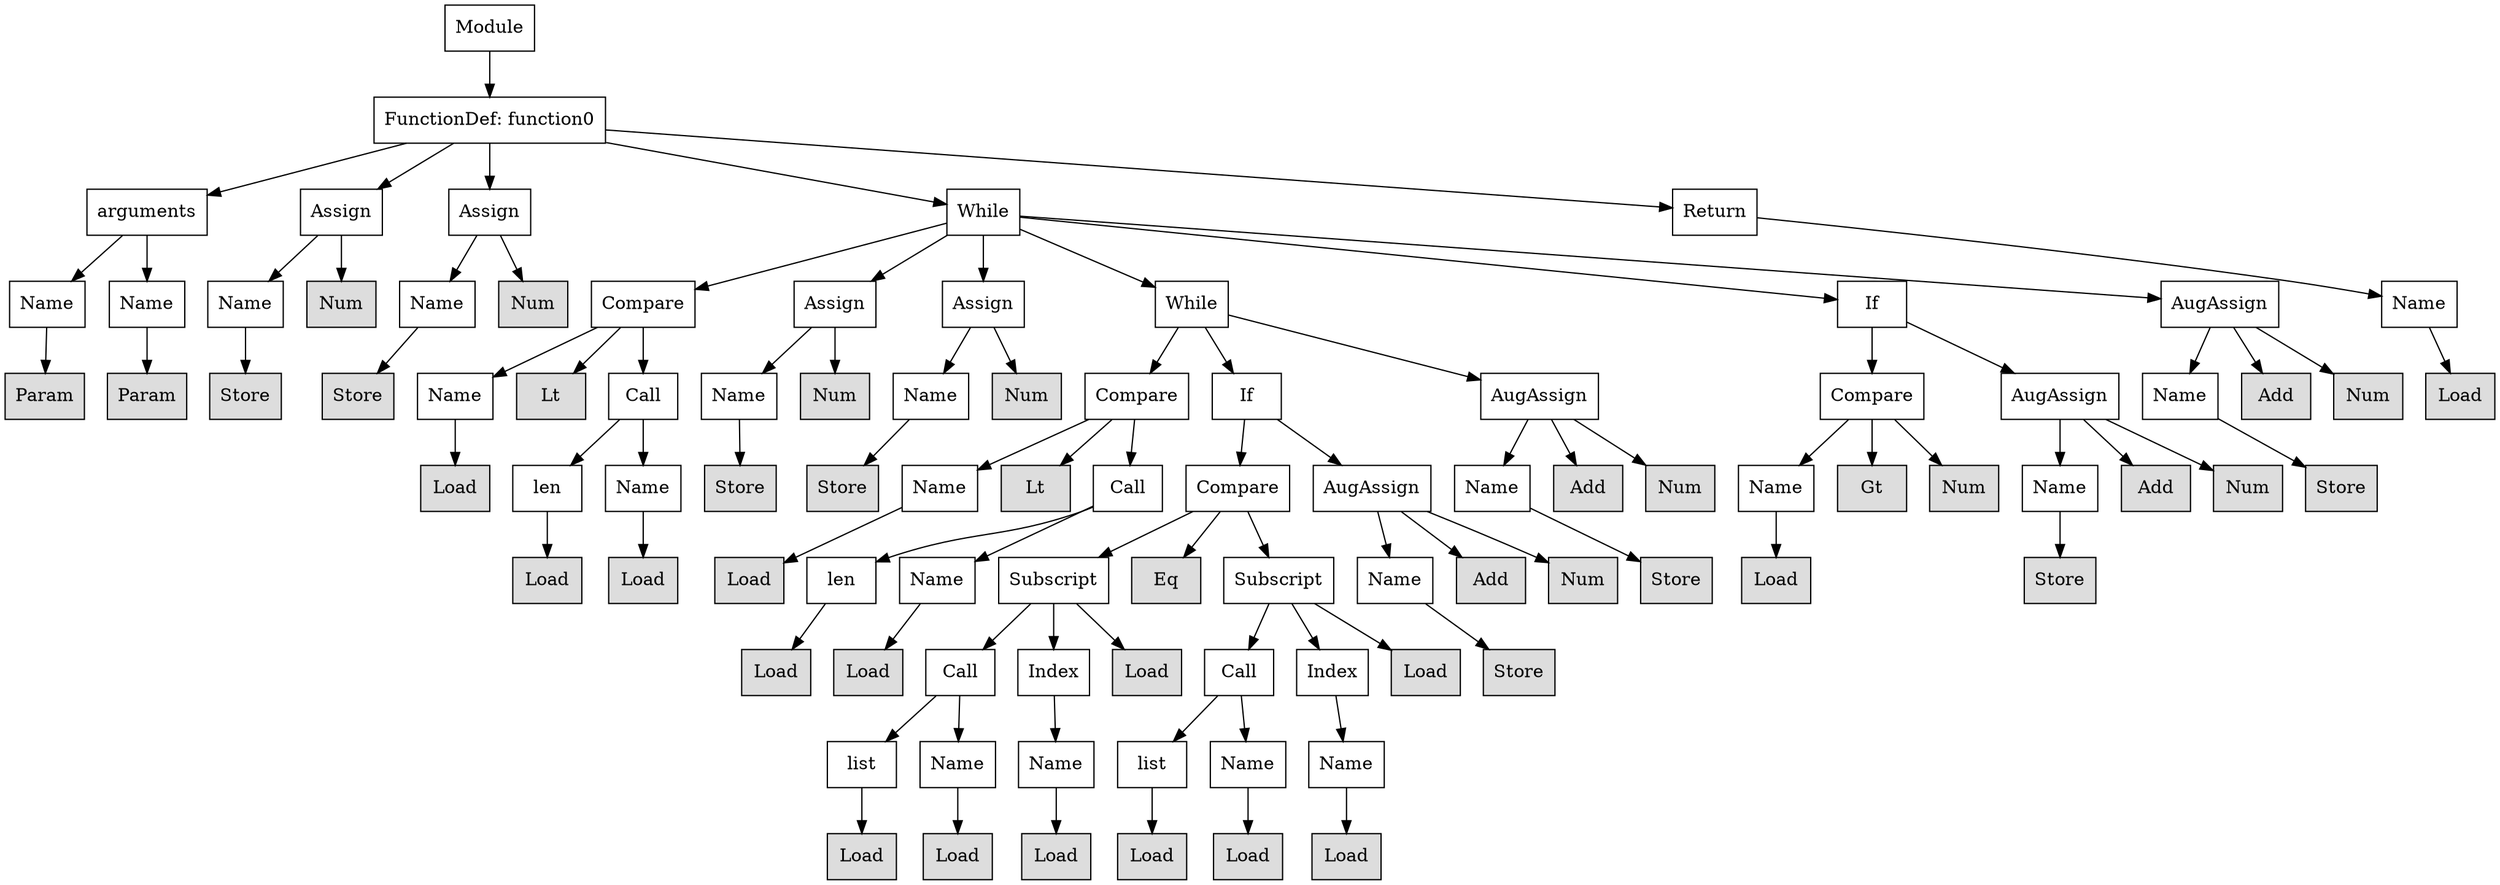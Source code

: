 digraph G {
n0 [shape=rect, label="Module"];
n1 [shape=rect, label="FunctionDef: function0"];
n2 [shape=rect, label="arguments"];
n3 [shape=rect, label="Assign"];
n4 [shape=rect, label="Assign"];
n5 [shape=rect, label="While"];
n6 [shape=rect, label="Return"];
n7 [shape=rect, label="Name"];
n8 [shape=rect, label="Name"];
n9 [shape=rect, label="Name"];
n10 [shape=rect, label="Num" style="filled" fillcolor="#dddddd"];
n11 [shape=rect, label="Name"];
n12 [shape=rect, label="Num" style="filled" fillcolor="#dddddd"];
n13 [shape=rect, label="Compare"];
n14 [shape=rect, label="Assign"];
n15 [shape=rect, label="Assign"];
n16 [shape=rect, label="While"];
n17 [shape=rect, label="If"];
n18 [shape=rect, label="AugAssign"];
n19 [shape=rect, label="Name"];
n20 [shape=rect, label="Param" style="filled" fillcolor="#dddddd"];
n21 [shape=rect, label="Param" style="filled" fillcolor="#dddddd"];
n22 [shape=rect, label="Store" style="filled" fillcolor="#dddddd"];
n23 [shape=rect, label="Store" style="filled" fillcolor="#dddddd"];
n24 [shape=rect, label="Name"];
n25 [shape=rect, label="Lt" style="filled" fillcolor="#dddddd"];
n26 [shape=rect, label="Call"];
n27 [shape=rect, label="Name"];
n28 [shape=rect, label="Num" style="filled" fillcolor="#dddddd"];
n29 [shape=rect, label="Name"];
n30 [shape=rect, label="Num" style="filled" fillcolor="#dddddd"];
n31 [shape=rect, label="Compare"];
n32 [shape=rect, label="If"];
n33 [shape=rect, label="AugAssign"];
n34 [shape=rect, label="Compare"];
n35 [shape=rect, label="AugAssign"];
n36 [shape=rect, label="Name"];
n37 [shape=rect, label="Add" style="filled" fillcolor="#dddddd"];
n38 [shape=rect, label="Num" style="filled" fillcolor="#dddddd"];
n39 [shape=rect, label="Load" style="filled" fillcolor="#dddddd"];
n40 [shape=rect, label="Load" style="filled" fillcolor="#dddddd"];
n41 [shape=rect, label="len"];
n42 [shape=rect, label="Name"];
n43 [shape=rect, label="Store" style="filled" fillcolor="#dddddd"];
n44 [shape=rect, label="Store" style="filled" fillcolor="#dddddd"];
n45 [shape=rect, label="Name"];
n46 [shape=rect, label="Lt" style="filled" fillcolor="#dddddd"];
n47 [shape=rect, label="Call"];
n48 [shape=rect, label="Compare"];
n49 [shape=rect, label="AugAssign"];
n50 [shape=rect, label="Name"];
n51 [shape=rect, label="Add" style="filled" fillcolor="#dddddd"];
n52 [shape=rect, label="Num" style="filled" fillcolor="#dddddd"];
n53 [shape=rect, label="Name"];
n54 [shape=rect, label="Gt" style="filled" fillcolor="#dddddd"];
n55 [shape=rect, label="Num" style="filled" fillcolor="#dddddd"];
n56 [shape=rect, label="Name"];
n57 [shape=rect, label="Add" style="filled" fillcolor="#dddddd"];
n58 [shape=rect, label="Num" style="filled" fillcolor="#dddddd"];
n59 [shape=rect, label="Store" style="filled" fillcolor="#dddddd"];
n60 [shape=rect, label="Load" style="filled" fillcolor="#dddddd"];
n61 [shape=rect, label="Load" style="filled" fillcolor="#dddddd"];
n62 [shape=rect, label="Load" style="filled" fillcolor="#dddddd"];
n63 [shape=rect, label="len"];
n64 [shape=rect, label="Name"];
n65 [shape=rect, label="Subscript"];
n66 [shape=rect, label="Eq" style="filled" fillcolor="#dddddd"];
n67 [shape=rect, label="Subscript"];
n68 [shape=rect, label="Name"];
n69 [shape=rect, label="Add" style="filled" fillcolor="#dddddd"];
n70 [shape=rect, label="Num" style="filled" fillcolor="#dddddd"];
n71 [shape=rect, label="Store" style="filled" fillcolor="#dddddd"];
n72 [shape=rect, label="Load" style="filled" fillcolor="#dddddd"];
n73 [shape=rect, label="Store" style="filled" fillcolor="#dddddd"];
n74 [shape=rect, label="Load" style="filled" fillcolor="#dddddd"];
n75 [shape=rect, label="Load" style="filled" fillcolor="#dddddd"];
n76 [shape=rect, label="Call"];
n77 [shape=rect, label="Index"];
n78 [shape=rect, label="Load" style="filled" fillcolor="#dddddd"];
n79 [shape=rect, label="Call"];
n80 [shape=rect, label="Index"];
n81 [shape=rect, label="Load" style="filled" fillcolor="#dddddd"];
n82 [shape=rect, label="Store" style="filled" fillcolor="#dddddd"];
n83 [shape=rect, label="list"];
n84 [shape=rect, label="Name"];
n85 [shape=rect, label="Name"];
n86 [shape=rect, label="list"];
n87 [shape=rect, label="Name"];
n88 [shape=rect, label="Name"];
n89 [shape=rect, label="Load" style="filled" fillcolor="#dddddd"];
n90 [shape=rect, label="Load" style="filled" fillcolor="#dddddd"];
n91 [shape=rect, label="Load" style="filled" fillcolor="#dddddd"];
n92 [shape=rect, label="Load" style="filled" fillcolor="#dddddd"];
n93 [shape=rect, label="Load" style="filled" fillcolor="#dddddd"];
n94 [shape=rect, label="Load" style="filled" fillcolor="#dddddd"];
n0 -> n1;
n1 -> n2;
n1 -> n3;
n1 -> n4;
n1 -> n5;
n1 -> n6;
n2 -> n7;
n2 -> n8;
n3 -> n9;
n3 -> n10;
n4 -> n11;
n4 -> n12;
n5 -> n13;
n5 -> n14;
n5 -> n15;
n5 -> n16;
n5 -> n17;
n5 -> n18;
n6 -> n19;
n7 -> n20;
n8 -> n21;
n9 -> n22;
n11 -> n23;
n13 -> n24;
n13 -> n25;
n13 -> n26;
n14 -> n27;
n14 -> n28;
n15 -> n29;
n15 -> n30;
n16 -> n31;
n16 -> n32;
n16 -> n33;
n17 -> n34;
n17 -> n35;
n18 -> n36;
n18 -> n37;
n18 -> n38;
n19 -> n39;
n24 -> n40;
n26 -> n41;
n26 -> n42;
n27 -> n43;
n29 -> n44;
n31 -> n45;
n31 -> n46;
n31 -> n47;
n32 -> n48;
n32 -> n49;
n33 -> n50;
n33 -> n51;
n33 -> n52;
n34 -> n53;
n34 -> n54;
n34 -> n55;
n35 -> n56;
n35 -> n57;
n35 -> n58;
n36 -> n59;
n41 -> n60;
n42 -> n61;
n45 -> n62;
n47 -> n63;
n47 -> n64;
n48 -> n65;
n48 -> n66;
n48 -> n67;
n49 -> n68;
n49 -> n69;
n49 -> n70;
n50 -> n71;
n53 -> n72;
n56 -> n73;
n63 -> n74;
n64 -> n75;
n65 -> n76;
n65 -> n77;
n65 -> n78;
n67 -> n79;
n67 -> n80;
n67 -> n81;
n68 -> n82;
n76 -> n83;
n76 -> n84;
n77 -> n85;
n79 -> n86;
n79 -> n87;
n80 -> n88;
n83 -> n89;
n84 -> n90;
n85 -> n91;
n86 -> n92;
n87 -> n93;
n88 -> n94;
}
